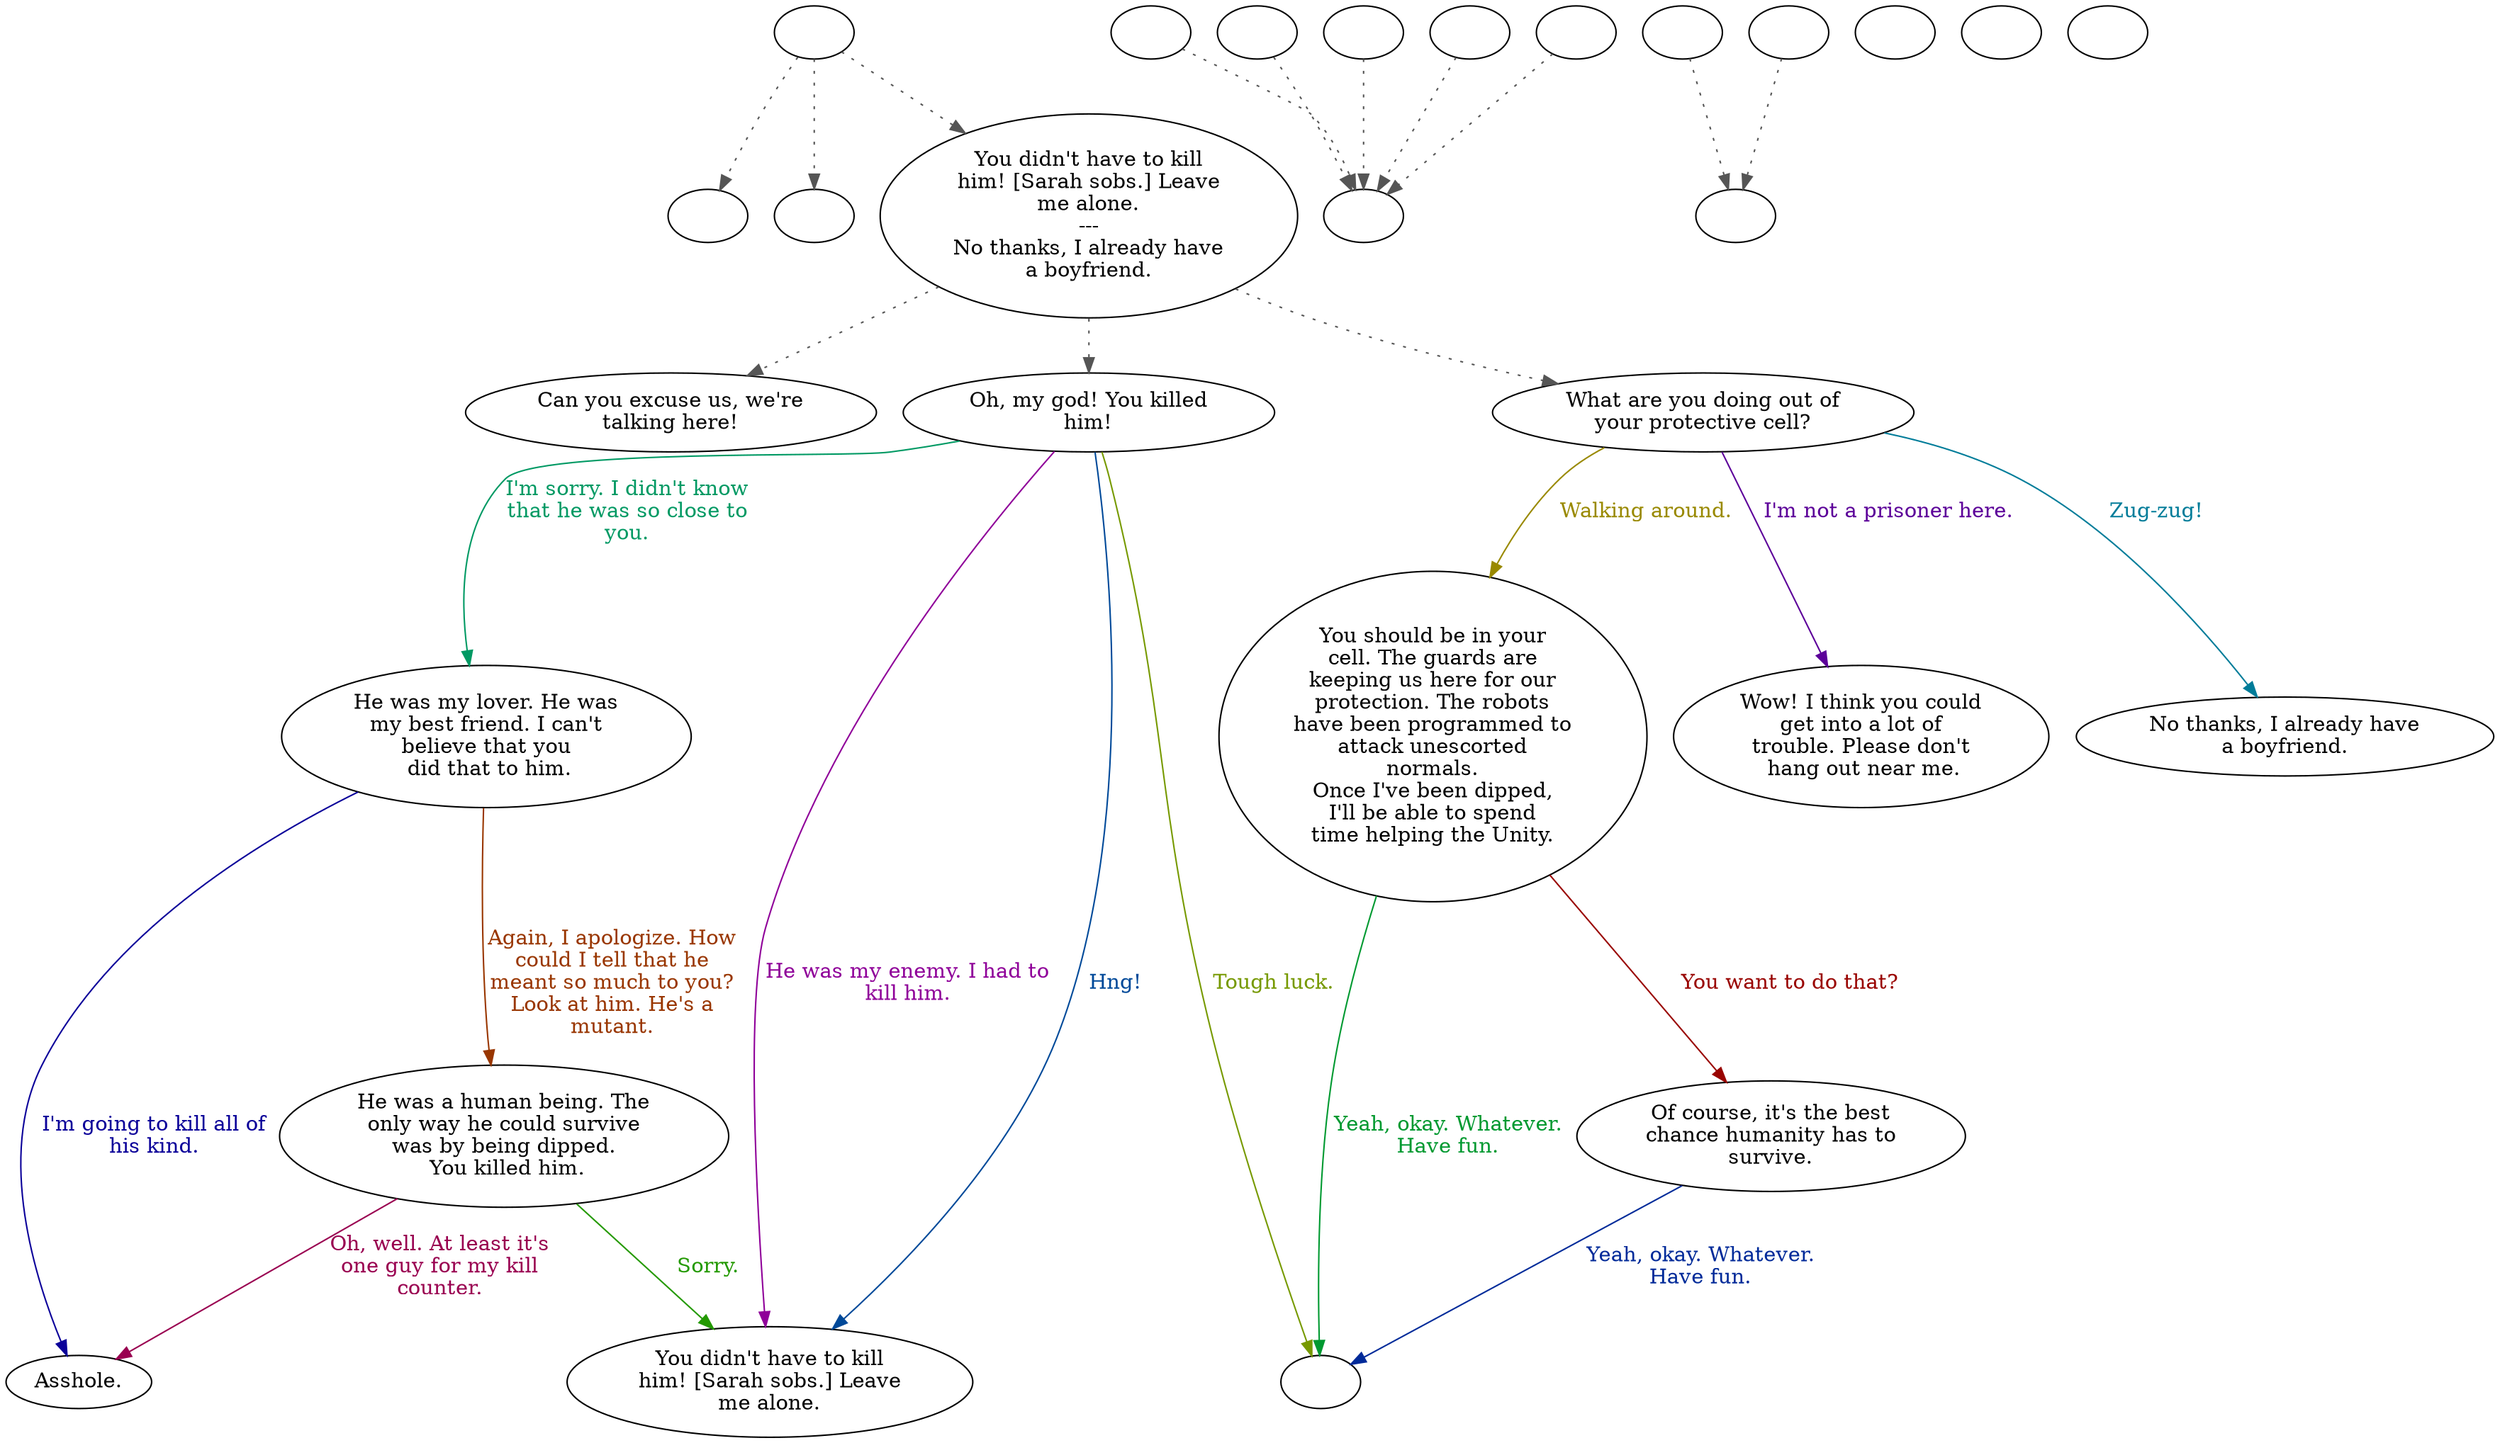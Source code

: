 digraph SARAH {
  "start" [style=filled       fillcolor="#FFFFFF"       color="#000000"]
  "start" -> "critter_p_proc" [style=dotted color="#555555"]
  "start" -> "destroy_p_proc" [style=dotted color="#555555"]
  "start" -> "talk_p_proc" [style=dotted color="#555555"]
  "start" [label=""]
  "critter_p_proc" [style=filled       fillcolor="#FFFFFF"       color="#000000"]
  "critter_p_proc" [label=""]
  "destroy_p_proc" [style=filled       fillcolor="#FFFFFF"       color="#000000"]
  "destroy_p_proc" [label=""]
  "talk_p_proc" [style=filled       fillcolor="#FFFFFF"       color="#000000"]
  "talk_p_proc" -> "Sarah10" [style=dotted color="#555555"]
  "talk_p_proc" -> "Sarah00" [style=dotted color="#555555"]
  "talk_p_proc" -> "Sarah05" [style=dotted color="#555555"]
  "talk_p_proc" [label="You didn't have to kill\nhim! [Sarah sobs.] Leave\nme alone.\n---\nNo thanks, I already have\na boyfriend."]
  "Sarah00" [style=filled       fillcolor="#FFFFFF"       color="#000000"]
  "Sarah00" [label="Oh, my god! You killed\nhim!"]
  "Sarah00" -> "Sarah01" [label="Hng!" color="#004999" fontcolor="#004999"]
  "Sarah00" -> "SarahEnd" [label="Tough luck." color="#769900" fontcolor="#769900"]
  "Sarah00" -> "Sarah01" [label="He was my enemy. I had to\nkill him." color="#8F0099" fontcolor="#8F0099"]
  "Sarah00" -> "sarah02" [label="I'm sorry. I didn't know\nthat he was so close to\nyou." color="#009963" fontcolor="#009963"]
  "Sarah01" [style=filled       fillcolor="#FFFFFF"       color="#000000"]
  "Sarah01" [label="You didn't have to kill\nhim! [Sarah sobs.] Leave\nme alone."]
  "sarah02" [style=filled       fillcolor="#FFFFFF"       color="#000000"]
  "sarah02" [label="He was my lover. He was\nmy best friend. I can't\nbelieve that you\n did that to him."]
  "sarah02" -> "Sarah03" [label="Again, I apologize. How\ncould I tell that he\nmeant so much to you?\nLook at him. He's a\nmutant." color="#993600" fontcolor="#993600"]
  "sarah02" -> "Sarah04" [label="I'm going to kill all of\nhis kind." color="#0A0099" fontcolor="#0A0099"]
  "Sarah03" [style=filled       fillcolor="#FFFFFF"       color="#000000"]
  "Sarah03" [label="He was a human being. The\nonly way he could survive\nwas by being dipped.\n You killed him."]
  "Sarah03" -> "Sarah01" [label="Sorry." color="#239900" fontcolor="#239900"]
  "Sarah03" -> "Sarah04" [label="Oh, well. At least it's\none guy for my kill\ncounter." color="#990050" fontcolor="#990050"]
  "Sarah04" [style=filled       fillcolor="#FFFFFF"       color="#000000"]
  "Sarah04" [label="Asshole."]
  "Sarah05" [style=filled       fillcolor="#FFFFFF"       color="#000000"]
  "Sarah05" [label="What are you doing out of\nyour protective cell?"]
  "Sarah05" -> "Sarah06" [label="Zug-zug!" color="#007C99" fontcolor="#007C99"]
  "Sarah05" -> "Sarah07" [label="Walking around." color="#998900" fontcolor="#998900"]
  "Sarah05" -> "Sarah09" [label="I'm not a prisoner here." color="#5C0099" fontcolor="#5C0099"]
  "Sarah06" [style=filled       fillcolor="#FFFFFF"       color="#000000"]
  "Sarah06" [label="No thanks, I already have\na boyfriend."]
  "Sarah07" [style=filled       fillcolor="#FFFFFF"       color="#000000"]
  "Sarah07" [label="You should be in your\ncell. The guards are\nkeeping us here for our\nprotection. The robots\nhave been programmed to\nattack unescorted\nnormals.\nOnce I've been dipped,\nI'll be able to spend\ntime helping the Unity."]
  "Sarah07" -> "SarahEnd" [label="Yeah, okay. Whatever.\nHave fun." color="#009930" fontcolor="#009930"]
  "Sarah07" -> "Sarah08" [label="You want to do that?" color="#990300" fontcolor="#990300"]
  "Sarah08" [style=filled       fillcolor="#FFFFFF"       color="#000000"]
  "Sarah08" [label="Of course, it's the best\nchance humanity has to\nsurvive."]
  "Sarah08" -> "SarahEnd" [label="Yeah, okay. Whatever.\nHave fun." color="#002A99" fontcolor="#002A99"]
  "Sarah09" [style=filled       fillcolor="#FFFFFF"       color="#000000"]
  "Sarah09" [label="Wow! I think you could\nget into a lot of\ntrouble. Please don't\n hang out near me."]
  "Sarah10" [style=filled       fillcolor="#FFFFFF"       color="#000000"]
  "Sarah10" [label="Can you excuse us, we're\ntalking here!"]
  "SarahEnd" [style=filled       fillcolor="#FFFFFF"       color="#000000"]
  "SarahEnd" [label=""]
  "get_reaction" [style=filled       fillcolor="#FFFFFF"       color="#000000"]
  "get_reaction" -> "ReactToLevel" [style=dotted color="#555555"]
  "get_reaction" [label=""]
  "ReactToLevel" [style=filled       fillcolor="#FFFFFF"       color="#000000"]
  "ReactToLevel" [label=""]
  "LevelToReact" [style=filled       fillcolor="#FFFFFF"       color="#000000"]
  "LevelToReact" [label=""]
  "UpReact" [style=filled       fillcolor="#FFFFFF"       color="#000000"]
  "UpReact" -> "ReactToLevel" [style=dotted color="#555555"]
  "UpReact" [label=""]
  "DownReact" [style=filled       fillcolor="#FFFFFF"       color="#000000"]
  "DownReact" -> "ReactToLevel" [style=dotted color="#555555"]
  "DownReact" [label=""]
  "BottomReact" [style=filled       fillcolor="#FFFFFF"       color="#000000"]
  "BottomReact" [label=""]
  "TopReact" [style=filled       fillcolor="#FFFFFF"       color="#000000"]
  "TopReact" [label=""]
  "BigUpReact" [style=filled       fillcolor="#FFFFFF"       color="#000000"]
  "BigUpReact" -> "ReactToLevel" [style=dotted color="#555555"]
  "BigUpReact" [label=""]
  "BigDownReact" [style=filled       fillcolor="#FFFFFF"       color="#000000"]
  "BigDownReact" -> "ReactToLevel" [style=dotted color="#555555"]
  "BigDownReact" [label=""]
  "UpReactLevel" [style=filled       fillcolor="#FFFFFF"       color="#000000"]
  "UpReactLevel" -> "LevelToReact" [style=dotted color="#555555"]
  "UpReactLevel" [label=""]
  "DownReactLevel" [style=filled       fillcolor="#FFFFFF"       color="#000000"]
  "DownReactLevel" -> "LevelToReact" [style=dotted color="#555555"]
  "DownReactLevel" [label=""]
  "Goodbyes" [style=filled       fillcolor="#FFFFFF"       color="#000000"]
  "Goodbyes" [label=""]
}